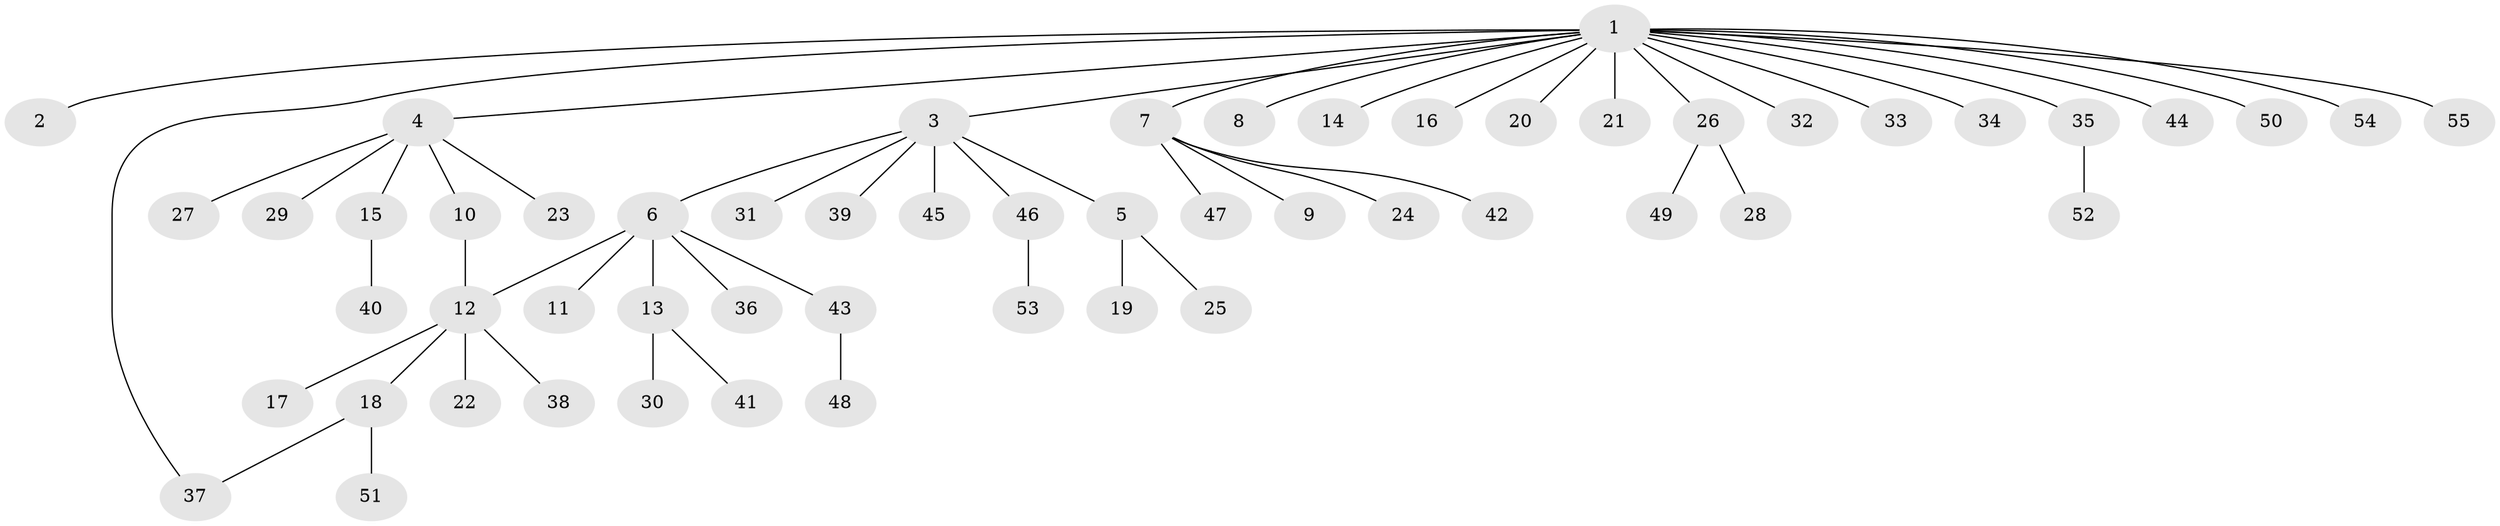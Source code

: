 // Generated by graph-tools (version 1.1) at 2025/01/03/09/25 03:01:54]
// undirected, 55 vertices, 56 edges
graph export_dot {
graph [start="1"]
  node [color=gray90,style=filled];
  1;
  2;
  3;
  4;
  5;
  6;
  7;
  8;
  9;
  10;
  11;
  12;
  13;
  14;
  15;
  16;
  17;
  18;
  19;
  20;
  21;
  22;
  23;
  24;
  25;
  26;
  27;
  28;
  29;
  30;
  31;
  32;
  33;
  34;
  35;
  36;
  37;
  38;
  39;
  40;
  41;
  42;
  43;
  44;
  45;
  46;
  47;
  48;
  49;
  50;
  51;
  52;
  53;
  54;
  55;
  1 -- 2;
  1 -- 3;
  1 -- 4;
  1 -- 7;
  1 -- 8;
  1 -- 14;
  1 -- 16;
  1 -- 20;
  1 -- 21;
  1 -- 26;
  1 -- 32;
  1 -- 33;
  1 -- 34;
  1 -- 35;
  1 -- 37;
  1 -- 44;
  1 -- 50;
  1 -- 54;
  1 -- 55;
  3 -- 5;
  3 -- 6;
  3 -- 31;
  3 -- 39;
  3 -- 45;
  3 -- 46;
  4 -- 10;
  4 -- 15;
  4 -- 23;
  4 -- 27;
  4 -- 29;
  5 -- 19;
  5 -- 25;
  6 -- 11;
  6 -- 12;
  6 -- 13;
  6 -- 36;
  6 -- 43;
  7 -- 9;
  7 -- 24;
  7 -- 42;
  7 -- 47;
  10 -- 12;
  12 -- 17;
  12 -- 18;
  12 -- 22;
  12 -- 38;
  13 -- 30;
  13 -- 41;
  15 -- 40;
  18 -- 37;
  18 -- 51;
  26 -- 28;
  26 -- 49;
  35 -- 52;
  43 -- 48;
  46 -- 53;
}
